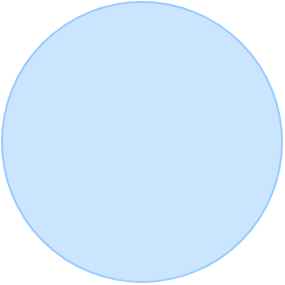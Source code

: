 <mxfile>
    <diagram id="woWa4LBUNQJElBh8vP1a" name="Página-1">
        <mxGraphModel dx="674" dy="292" grid="1" gridSize="10" guides="1" tooltips="1" connect="1" arrows="1" fold="1" page="1" pageScale="1" pageWidth="827" pageHeight="1169" math="0" shadow="0">
            <root>
                <mxCell id="0"/>
                <mxCell id="1" parent="0"/>
                <mxCell id="2" value="" style="ellipse;whiteSpace=wrap;html=1;aspect=fixed;fillColor=#CCE5FF;strokeColor=#99CCFF;" vertex="1" parent="1">
                    <mxGeometry x="260" y="70" width="140" height="140" as="geometry"/>
                </mxCell>
            </root>
        </mxGraphModel>
    </diagram>
</mxfile>